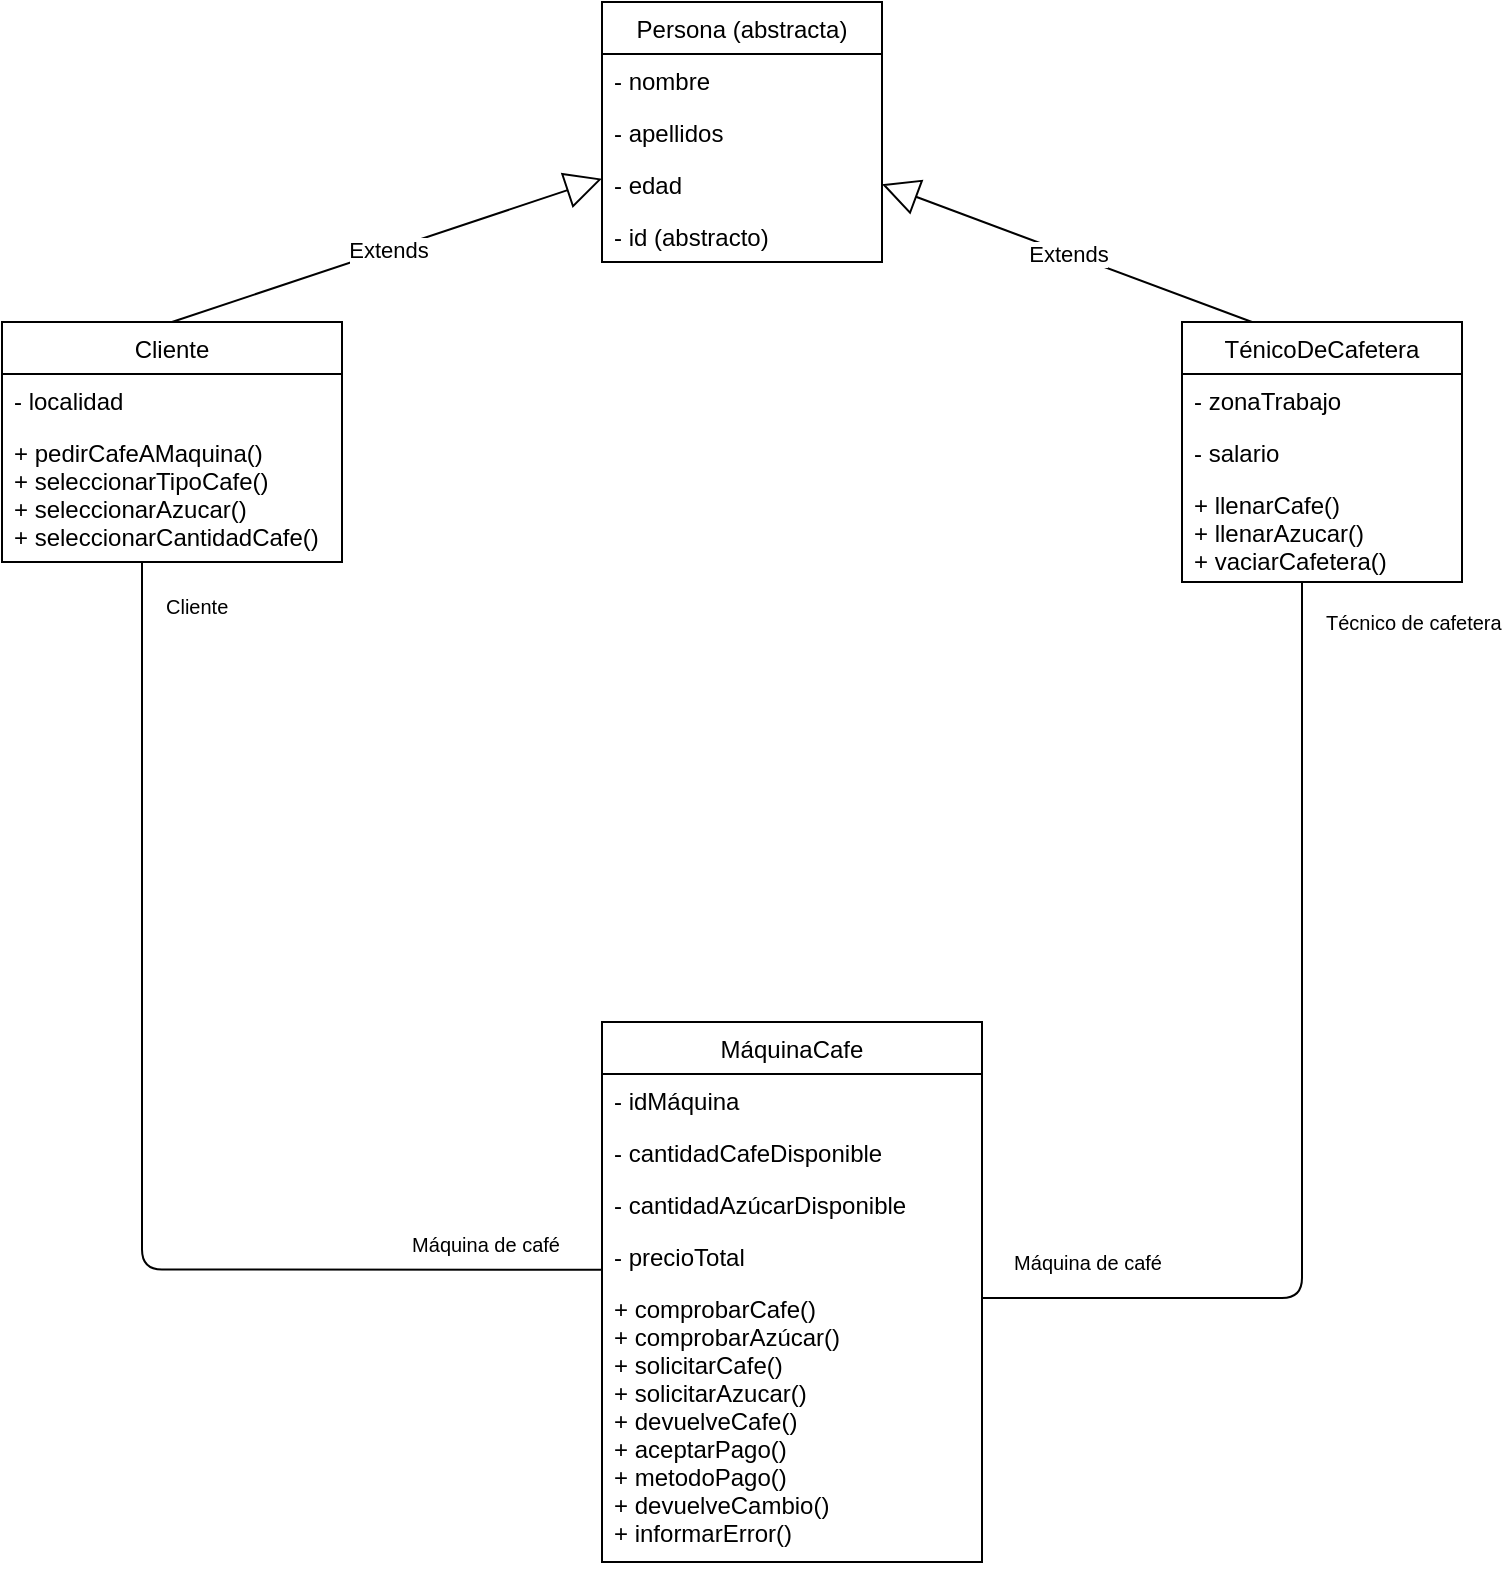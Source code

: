 <mxfile version="13.0.3" type="device"><diagram id="R5qJRXZUQG_Vty_6DFFs" name="Page-1"><mxGraphModel dx="1422" dy="745" grid="1" gridSize="10" guides="1" tooltips="1" connect="1" arrows="1" fold="1" page="1" pageScale="1" pageWidth="827" pageHeight="1169" math="0" shadow="0"><root><mxCell id="0"/><mxCell id="1" parent="0"/><mxCell id="pFxzHsRDqwRwLj3fxa_i-25" value="Extends" style="endArrow=block;endSize=16;endFill=0;html=1;exitX=0.5;exitY=0;exitDx=0;exitDy=0;" parent="1" source="pFxzHsRDqwRwLj3fxa_i-1" target="pFxzHsRDqwRwLj3fxa_i-22" edge="1"><mxGeometry width="160" relative="1" as="geometry"><mxPoint x="230" y="140" as="sourcePoint"/><mxPoint x="390" y="140" as="targetPoint"/></mxGeometry></mxCell><mxCell id="pFxzHsRDqwRwLj3fxa_i-26" value="Extends" style="endArrow=block;endSize=16;endFill=0;html=1;exitX=0.25;exitY=0;exitDx=0;exitDy=0;" parent="1" source="pFxzHsRDqwRwLj3fxa_i-5" target="pFxzHsRDqwRwLj3fxa_i-22" edge="1"><mxGeometry width="160" relative="1" as="geometry"><mxPoint x="250" y="250" as="sourcePoint"/><mxPoint x="363.665" y="128" as="targetPoint"/></mxGeometry></mxCell><mxCell id="pFxzHsRDqwRwLj3fxa_i-22" value="Persona (abstracta)" style="swimlane;fontStyle=0;childLayout=stackLayout;horizontal=1;startSize=26;fillColor=none;horizontalStack=0;resizeParent=1;resizeParentMax=0;resizeLast=0;collapsible=1;marginBottom=0;" parent="1" vertex="1"><mxGeometry x="320" y="40" width="140" height="130" as="geometry"/></mxCell><mxCell id="pFxzHsRDqwRwLj3fxa_i-23" value="- nombre" style="text;strokeColor=none;fillColor=none;align=left;verticalAlign=top;spacingLeft=4;spacingRight=4;overflow=hidden;rotatable=0;points=[[0,0.5],[1,0.5]];portConstraint=eastwest;" parent="pFxzHsRDqwRwLj3fxa_i-22" vertex="1"><mxGeometry y="26" width="140" height="26" as="geometry"/></mxCell><mxCell id="pFxzHsRDqwRwLj3fxa_i-24" value="- apellidos" style="text;strokeColor=none;fillColor=none;align=left;verticalAlign=top;spacingLeft=4;spacingRight=4;overflow=hidden;rotatable=0;points=[[0,0.5],[1,0.5]];portConstraint=eastwest;" parent="pFxzHsRDqwRwLj3fxa_i-22" vertex="1"><mxGeometry y="52" width="140" height="26" as="geometry"/></mxCell><mxCell id="gmqxchNHLXJnYDMeiFO3-4" value="- edad" style="text;strokeColor=none;fillColor=none;align=left;verticalAlign=top;spacingLeft=4;spacingRight=4;overflow=hidden;rotatable=0;points=[[0,0.5],[1,0.5]];portConstraint=eastwest;" parent="pFxzHsRDqwRwLj3fxa_i-22" vertex="1"><mxGeometry y="78" width="140" height="26" as="geometry"/></mxCell><mxCell id="gmqxchNHLXJnYDMeiFO3-2" value="- id (abstracto)" style="text;strokeColor=none;fillColor=none;align=left;verticalAlign=top;spacingLeft=4;spacingRight=4;overflow=hidden;rotatable=0;points=[[0,0.5],[1,0.5]];portConstraint=eastwest;" parent="pFxzHsRDqwRwLj3fxa_i-22" vertex="1"><mxGeometry y="104" width="140" height="26" as="geometry"/></mxCell><mxCell id="pFxzHsRDqwRwLj3fxa_i-5" value="TénicoDeCafetera" style="swimlane;fontStyle=0;childLayout=stackLayout;horizontal=1;startSize=26;fillColor=none;horizontalStack=0;resizeParent=1;resizeParentMax=0;resizeLast=0;collapsible=1;marginBottom=0;" parent="1" vertex="1"><mxGeometry x="610" y="200" width="140" height="130" as="geometry"/></mxCell><mxCell id="pFxzHsRDqwRwLj3fxa_i-61" value="- zonaTrabajo" style="text;strokeColor=none;fillColor=none;align=left;verticalAlign=top;spacingLeft=4;spacingRight=4;overflow=hidden;rotatable=0;points=[[0,0.5],[1,0.5]];portConstraint=eastwest;" parent="pFxzHsRDqwRwLj3fxa_i-5" vertex="1"><mxGeometry y="26" width="140" height="26" as="geometry"/></mxCell><mxCell id="gmqxchNHLXJnYDMeiFO3-3" value="- salario" style="text;strokeColor=none;fillColor=none;align=left;verticalAlign=top;spacingLeft=4;spacingRight=4;overflow=hidden;rotatable=0;points=[[0,0.5],[1,0.5]];portConstraint=eastwest;" parent="pFxzHsRDqwRwLj3fxa_i-5" vertex="1"><mxGeometry y="52" width="140" height="26" as="geometry"/></mxCell><mxCell id="pFxzHsRDqwRwLj3fxa_i-7" value="+ llenarCafe()&#10;+ llenarAzucar()&#10;+ vaciarCafetera()&#10;" style="text;strokeColor=none;fillColor=none;align=left;verticalAlign=top;spacingLeft=4;spacingRight=4;overflow=hidden;rotatable=0;points=[[0,0.5],[1,0.5]];portConstraint=eastwest;" parent="pFxzHsRDqwRwLj3fxa_i-5" vertex="1"><mxGeometry y="78" width="140" height="52" as="geometry"/></mxCell><mxCell id="pFxzHsRDqwRwLj3fxa_i-41" value="" style="endArrow=none;html=1;edgeStyle=orthogonalEdgeStyle;entryX=0.001;entryY=0.763;entryDx=0;entryDy=0;entryPerimeter=0;" parent="1" source="pFxzHsRDqwRwLj3fxa_i-1" target="pFxzHsRDqwRwLj3fxa_i-37" edge="1"><mxGeometry relative="1" as="geometry"><mxPoint x="70" y="220" as="sourcePoint"/><mxPoint x="290" y="590" as="targetPoint"/><Array as="points"><mxPoint x="90" y="674"/></Array></mxGeometry></mxCell><mxCell id="pFxzHsRDqwRwLj3fxa_i-42" value="Cliente" style="resizable=0;html=1;align=left;verticalAlign=bottom;labelBackgroundColor=#ffffff;fontSize=10;" parent="pFxzHsRDqwRwLj3fxa_i-41" connectable="0" vertex="1"><mxGeometry x="-1" relative="1" as="geometry"><mxPoint x="9.97" y="30" as="offset"/></mxGeometry></mxCell><mxCell id="pFxzHsRDqwRwLj3fxa_i-43" value="Máquina de café" style="resizable=0;html=1;align=right;verticalAlign=bottom;labelBackgroundColor=#ffffff;fontSize=10;" parent="pFxzHsRDqwRwLj3fxa_i-41" connectable="0" vertex="1"><mxGeometry x="1" relative="1" as="geometry"><mxPoint x="-20.33" y="-3.84" as="offset"/></mxGeometry></mxCell><mxCell id="pFxzHsRDqwRwLj3fxa_i-45" value="" style="endArrow=none;html=1;edgeStyle=orthogonalEdgeStyle;" parent="1" source="pFxzHsRDqwRwLj3fxa_i-5" target="pFxzHsRDqwRwLj3fxa_i-18" edge="1"><mxGeometry relative="1" as="geometry"><mxPoint x="740" y="320" as="sourcePoint"/><mxPoint x="900" y="320" as="targetPoint"/><Array as="points"><mxPoint x="670" y="688"/></Array></mxGeometry></mxCell><mxCell id="pFxzHsRDqwRwLj3fxa_i-46" value="Técnico de cafetera" style="resizable=0;html=1;align=left;verticalAlign=bottom;labelBackgroundColor=#ffffff;fontSize=10;" parent="pFxzHsRDqwRwLj3fxa_i-45" connectable="0" vertex="1"><mxGeometry x="-1" relative="1" as="geometry"><mxPoint x="10" y="28" as="offset"/></mxGeometry></mxCell><mxCell id="pFxzHsRDqwRwLj3fxa_i-47" value="Máquina de café" style="resizable=0;html=1;align=right;verticalAlign=bottom;labelBackgroundColor=#ffffff;fontSize=10;" parent="pFxzHsRDqwRwLj3fxa_i-45" connectable="0" vertex="1"><mxGeometry x="1" relative="1" as="geometry"><mxPoint x="90.33" y="-10" as="offset"/></mxGeometry></mxCell><mxCell id="pFxzHsRDqwRwLj3fxa_i-1" value="Cliente" style="swimlane;fontStyle=0;childLayout=stackLayout;horizontal=1;startSize=26;fillColor=none;horizontalStack=0;resizeParent=1;resizeParentMax=0;resizeLast=0;collapsible=1;marginBottom=0;" parent="1" vertex="1"><mxGeometry x="20" y="200" width="170" height="120" as="geometry"/></mxCell><mxCell id="pFxzHsRDqwRwLj3fxa_i-2" value="- localidad" style="text;strokeColor=none;fillColor=none;align=left;verticalAlign=top;spacingLeft=4;spacingRight=4;overflow=hidden;rotatable=0;points=[[0,0.5],[1,0.5]];portConstraint=eastwest;" parent="pFxzHsRDqwRwLj3fxa_i-1" vertex="1"><mxGeometry y="26" width="170" height="26" as="geometry"/></mxCell><mxCell id="pFxzHsRDqwRwLj3fxa_i-65" value="+ pedirCafeAMaquina()&#10;+ seleccionarTipoCafe()&#10;+ seleccionarAzucar()&#10;+ seleccionarCantidadCafe()" style="text;strokeColor=none;fillColor=none;align=left;verticalAlign=top;spacingLeft=4;spacingRight=4;overflow=hidden;rotatable=0;points=[[0,0.5],[1,0.5]];portConstraint=eastwest;" parent="pFxzHsRDqwRwLj3fxa_i-1" vertex="1"><mxGeometry y="52" width="170" height="68" as="geometry"/></mxCell><mxCell id="pFxzHsRDqwRwLj3fxa_i-18" value="MáquinaCafe" style="swimlane;fontStyle=0;childLayout=stackLayout;horizontal=1;startSize=26;fillColor=none;horizontalStack=0;resizeParent=1;resizeParentMax=0;resizeLast=0;collapsible=1;marginBottom=0;" parent="1" vertex="1"><mxGeometry x="320" y="550" width="190" height="270" as="geometry"/></mxCell><mxCell id="pFxzHsRDqwRwLj3fxa_i-19" value="- idMáquina" style="text;strokeColor=none;fillColor=none;align=left;verticalAlign=top;spacingLeft=4;spacingRight=4;overflow=hidden;rotatable=0;points=[[0,0.5],[1,0.5]];portConstraint=eastwest;" parent="pFxzHsRDqwRwLj3fxa_i-18" vertex="1"><mxGeometry y="26" width="190" height="26" as="geometry"/></mxCell><mxCell id="pFxzHsRDqwRwLj3fxa_i-20" value="- cantidadCafeDisponible" style="text;strokeColor=none;fillColor=none;align=left;verticalAlign=top;spacingLeft=4;spacingRight=4;overflow=hidden;rotatable=0;points=[[0,0.5],[1,0.5]];portConstraint=eastwest;" parent="pFxzHsRDqwRwLj3fxa_i-18" vertex="1"><mxGeometry y="52" width="190" height="26" as="geometry"/></mxCell><mxCell id="pFxzHsRDqwRwLj3fxa_i-21" value="- cantidadAzúcarDisponible" style="text;strokeColor=none;fillColor=none;align=left;verticalAlign=top;spacingLeft=4;spacingRight=4;overflow=hidden;rotatable=0;points=[[0,0.5],[1,0.5]];portConstraint=eastwest;" parent="pFxzHsRDqwRwLj3fxa_i-18" vertex="1"><mxGeometry y="78" width="190" height="26" as="geometry"/></mxCell><mxCell id="pFxzHsRDqwRwLj3fxa_i-37" value="- precioTotal" style="text;strokeColor=none;fillColor=none;align=left;verticalAlign=top;spacingLeft=4;spacingRight=4;overflow=hidden;rotatable=0;points=[[0,0.5],[1,0.5]];portConstraint=eastwest;" parent="pFxzHsRDqwRwLj3fxa_i-18" vertex="1"><mxGeometry y="104" width="190" height="26" as="geometry"/></mxCell><mxCell id="pFxzHsRDqwRwLj3fxa_i-63" value="+ comprobarCafe()&#10;+ comprobarAzúcar()&#10;+ solicitarCafe()&#10;+ solicitarAzucar()&#10;+ devuelveCafe()&#10;+ aceptarPago()&#10;+ metodoPago()&#10;+ devuelveCambio()&#10;+ informarError()&#10;&#10;" style="text;strokeColor=none;fillColor=none;align=left;verticalAlign=top;spacingLeft=4;spacingRight=4;overflow=hidden;rotatable=0;points=[[0,0.5],[1,0.5]];portConstraint=eastwest;" parent="pFxzHsRDqwRwLj3fxa_i-18" vertex="1"><mxGeometry y="130" width="190" height="140" as="geometry"/></mxCell></root></mxGraphModel></diagram></mxfile>